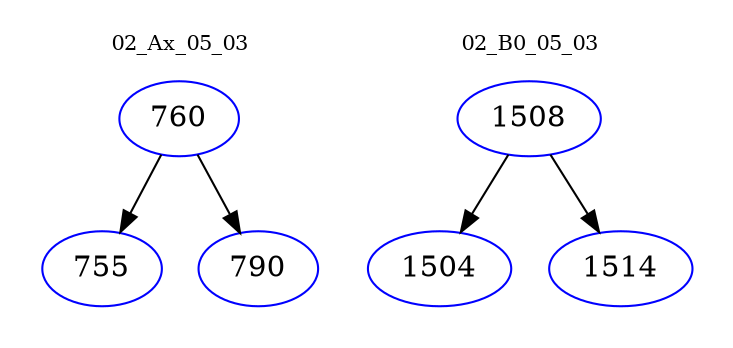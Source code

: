 digraph{
subgraph cluster_0 {
color = white
label = "02_Ax_05_03";
fontsize=10;
T0_760 [label="760", color="blue"]
T0_760 -> T0_755 [color="black"]
T0_755 [label="755", color="blue"]
T0_760 -> T0_790 [color="black"]
T0_790 [label="790", color="blue"]
}
subgraph cluster_1 {
color = white
label = "02_B0_05_03";
fontsize=10;
T1_1508 [label="1508", color="blue"]
T1_1508 -> T1_1504 [color="black"]
T1_1504 [label="1504", color="blue"]
T1_1508 -> T1_1514 [color="black"]
T1_1514 [label="1514", color="blue"]
}
}
